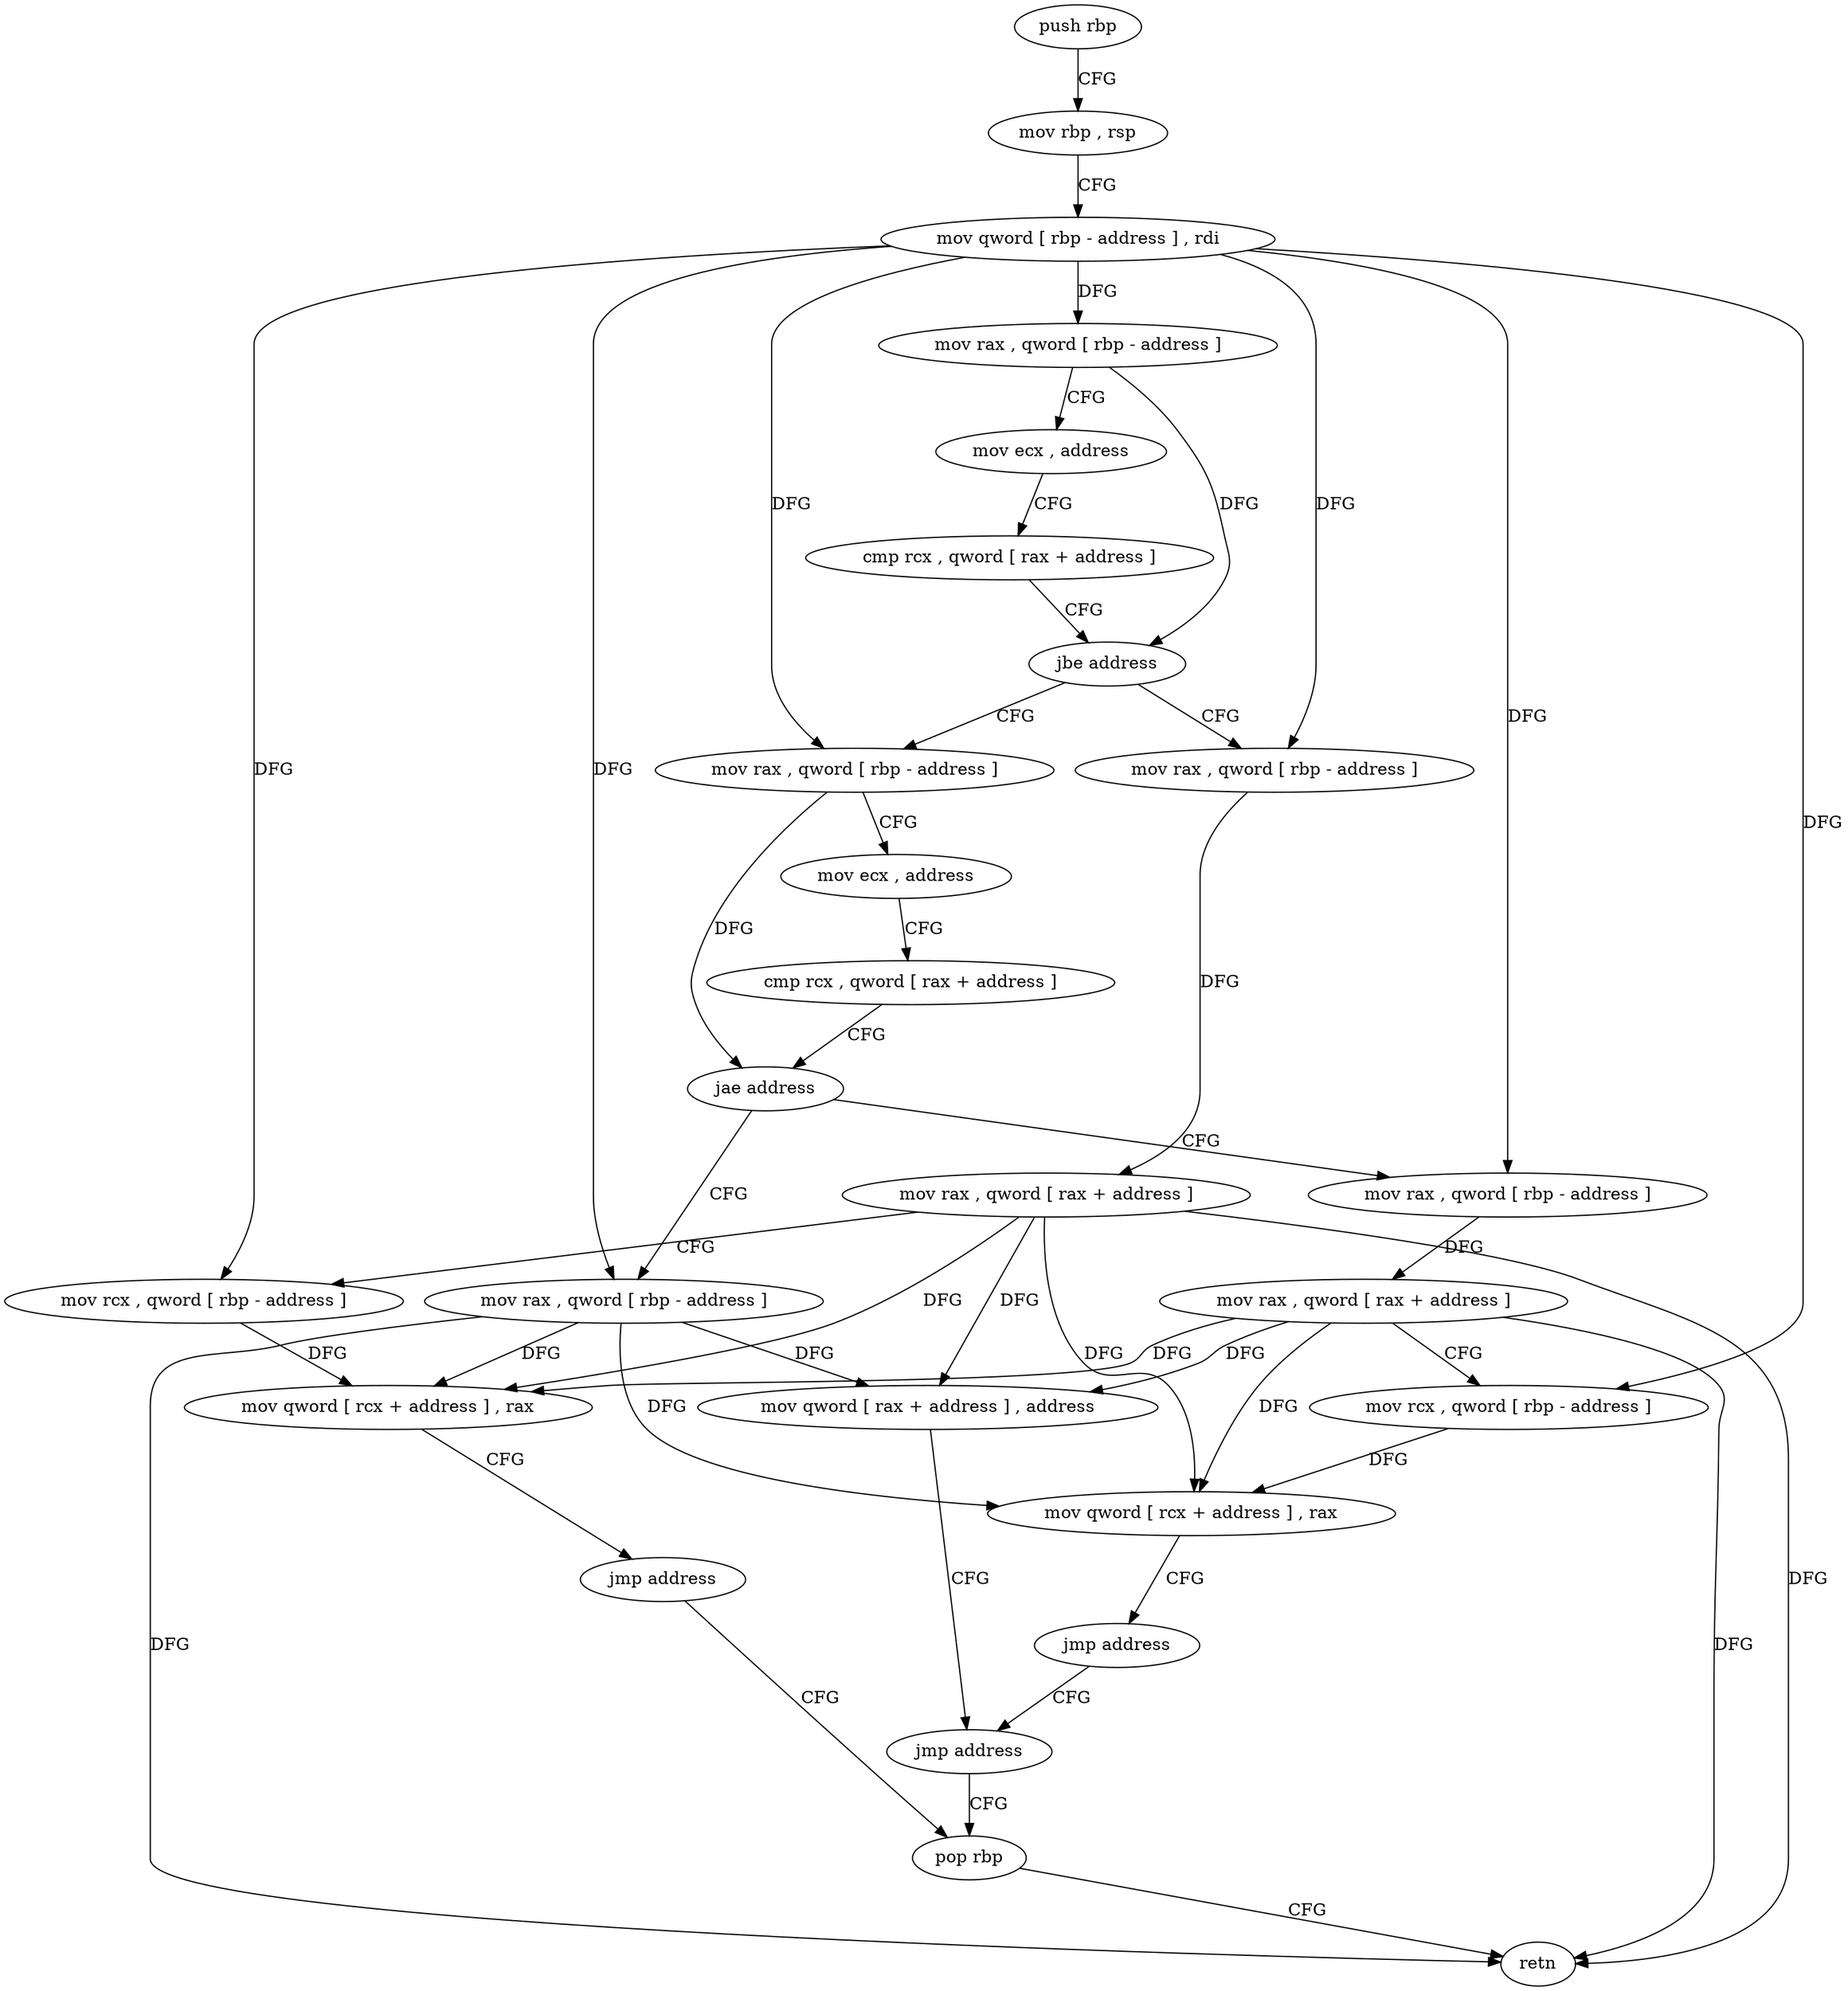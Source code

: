 digraph "func" {
"4291696" [label = "push rbp" ]
"4291697" [label = "mov rbp , rsp" ]
"4291700" [label = "mov qword [ rbp - address ] , rdi" ]
"4291704" [label = "mov rax , qword [ rbp - address ]" ]
"4291708" [label = "mov ecx , address" ]
"4291713" [label = "cmp rcx , qword [ rax + address ]" ]
"4291717" [label = "jbe address" ]
"4291744" [label = "mov rax , qword [ rbp - address ]" ]
"4291723" [label = "mov rax , qword [ rbp - address ]" ]
"4291748" [label = "mov ecx , address" ]
"4291753" [label = "cmp rcx , qword [ rax + address ]" ]
"4291757" [label = "jae address" ]
"4291784" [label = "mov rax , qword [ rbp - address ]" ]
"4291763" [label = "mov rax , qword [ rbp - address ]" ]
"4291727" [label = "mov rax , qword [ rax + address ]" ]
"4291731" [label = "mov rcx , qword [ rbp - address ]" ]
"4291735" [label = "mov qword [ rcx + address ] , rax" ]
"4291739" [label = "jmp address" ]
"4291801" [label = "pop rbp" ]
"4291788" [label = "mov qword [ rax + address ] , address" ]
"4291796" [label = "jmp address" ]
"4291767" [label = "mov rax , qword [ rax + address ]" ]
"4291771" [label = "mov rcx , qword [ rbp - address ]" ]
"4291775" [label = "mov qword [ rcx + address ] , rax" ]
"4291779" [label = "jmp address" ]
"4291802" [label = "retn" ]
"4291696" -> "4291697" [ label = "CFG" ]
"4291697" -> "4291700" [ label = "CFG" ]
"4291700" -> "4291704" [ label = "DFG" ]
"4291700" -> "4291744" [ label = "DFG" ]
"4291700" -> "4291723" [ label = "DFG" ]
"4291700" -> "4291731" [ label = "DFG" ]
"4291700" -> "4291784" [ label = "DFG" ]
"4291700" -> "4291763" [ label = "DFG" ]
"4291700" -> "4291771" [ label = "DFG" ]
"4291704" -> "4291708" [ label = "CFG" ]
"4291704" -> "4291717" [ label = "DFG" ]
"4291708" -> "4291713" [ label = "CFG" ]
"4291713" -> "4291717" [ label = "CFG" ]
"4291717" -> "4291744" [ label = "CFG" ]
"4291717" -> "4291723" [ label = "CFG" ]
"4291744" -> "4291748" [ label = "CFG" ]
"4291744" -> "4291757" [ label = "DFG" ]
"4291723" -> "4291727" [ label = "DFG" ]
"4291748" -> "4291753" [ label = "CFG" ]
"4291753" -> "4291757" [ label = "CFG" ]
"4291757" -> "4291784" [ label = "CFG" ]
"4291757" -> "4291763" [ label = "CFG" ]
"4291784" -> "4291788" [ label = "DFG" ]
"4291784" -> "4291735" [ label = "DFG" ]
"4291784" -> "4291775" [ label = "DFG" ]
"4291784" -> "4291802" [ label = "DFG" ]
"4291763" -> "4291767" [ label = "DFG" ]
"4291727" -> "4291731" [ label = "CFG" ]
"4291727" -> "4291735" [ label = "DFG" ]
"4291727" -> "4291788" [ label = "DFG" ]
"4291727" -> "4291775" [ label = "DFG" ]
"4291727" -> "4291802" [ label = "DFG" ]
"4291731" -> "4291735" [ label = "DFG" ]
"4291735" -> "4291739" [ label = "CFG" ]
"4291739" -> "4291801" [ label = "CFG" ]
"4291801" -> "4291802" [ label = "CFG" ]
"4291788" -> "4291796" [ label = "CFG" ]
"4291796" -> "4291801" [ label = "CFG" ]
"4291767" -> "4291771" [ label = "CFG" ]
"4291767" -> "4291735" [ label = "DFG" ]
"4291767" -> "4291788" [ label = "DFG" ]
"4291767" -> "4291775" [ label = "DFG" ]
"4291767" -> "4291802" [ label = "DFG" ]
"4291771" -> "4291775" [ label = "DFG" ]
"4291775" -> "4291779" [ label = "CFG" ]
"4291779" -> "4291796" [ label = "CFG" ]
}
